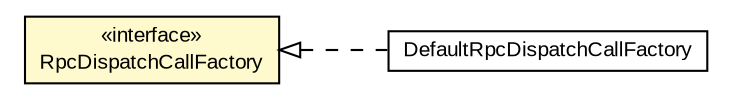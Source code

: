 #!/usr/local/bin/dot
#
# Class diagram 
# Generated by UMLGraph version R5_6-24-gf6e263 (http://www.umlgraph.org/)
#

digraph G {
	edge [fontname="arial",fontsize=10,labelfontname="arial",labelfontsize=10];
	node [fontname="arial",fontsize=10,shape=plaintext];
	nodesep=0.25;
	ranksep=0.5;
	rankdir=LR;
	// com.gwtplatform.dispatch.rpc.client.RpcDispatchCallFactory
	c476227 [label=<<table title="com.gwtplatform.dispatch.rpc.client.RpcDispatchCallFactory" border="0" cellborder="1" cellspacing="0" cellpadding="2" port="p" bgcolor="lemonChiffon" href="./RpcDispatchCallFactory.html">
		<tr><td><table border="0" cellspacing="0" cellpadding="1">
<tr><td align="center" balign="center"> &#171;interface&#187; </td></tr>
<tr><td align="center" balign="center"> RpcDispatchCallFactory </td></tr>
		</table></td></tr>
		</table>>, URL="./RpcDispatchCallFactory.html", fontname="arial", fontcolor="black", fontsize=10.0];
	// com.gwtplatform.dispatch.rpc.client.DefaultRpcDispatchCallFactory
	c476231 [label=<<table title="com.gwtplatform.dispatch.rpc.client.DefaultRpcDispatchCallFactory" border="0" cellborder="1" cellspacing="0" cellpadding="2" port="p" href="./DefaultRpcDispatchCallFactory.html">
		<tr><td><table border="0" cellspacing="0" cellpadding="1">
<tr><td align="center" balign="center"> DefaultRpcDispatchCallFactory </td></tr>
		</table></td></tr>
		</table>>, URL="./DefaultRpcDispatchCallFactory.html", fontname="arial", fontcolor="black", fontsize=10.0];
	//com.gwtplatform.dispatch.rpc.client.DefaultRpcDispatchCallFactory implements com.gwtplatform.dispatch.rpc.client.RpcDispatchCallFactory
	c476227:p -> c476231:p [dir=back,arrowtail=empty,style=dashed];
}

